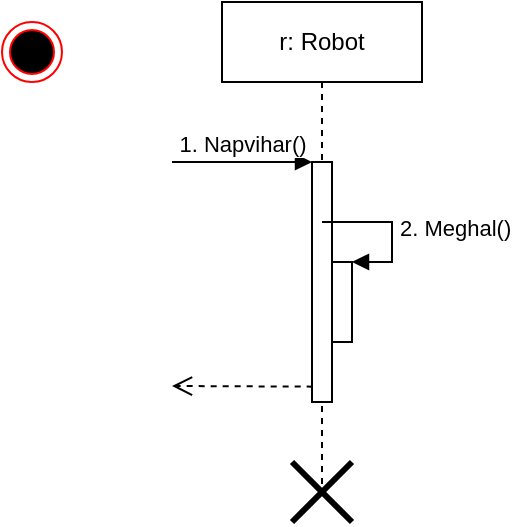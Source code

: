 <mxfile version="14.4.3" type="github">
  <diagram id="v22ASOxTObMwLH6DclTp" name="Page-1">
    <mxGraphModel dx="782" dy="437" grid="1" gridSize="10" guides="1" tooltips="1" connect="1" arrows="1" fold="1" page="1" pageScale="1" pageWidth="827" pageHeight="1169" math="0" shadow="0">
      <root>
        <mxCell id="0" />
        <mxCell id="1" parent="0" />
        <mxCell id="gtCH1WyCluP0KC6DHROR-1" value="r: Robot" style="shape=umlLifeline;perimeter=lifelinePerimeter;whiteSpace=wrap;html=1;container=1;collapsible=0;recursiveResize=0;outlineConnect=0;" vertex="1" parent="1">
          <mxGeometry x="150" y="20" width="100" height="250" as="geometry" />
        </mxCell>
        <mxCell id="gtCH1WyCluP0KC6DHROR-2" value="" style="html=1;points=[];perimeter=orthogonalPerimeter;" vertex="1" parent="gtCH1WyCluP0KC6DHROR-1">
          <mxGeometry x="45" y="80" width="10" height="120" as="geometry" />
        </mxCell>
        <mxCell id="gtCH1WyCluP0KC6DHROR-3" value="1. Napvihar()" style="html=1;verticalAlign=bottom;endArrow=block;entryX=0;entryY=0;" edge="1" parent="gtCH1WyCluP0KC6DHROR-1" target="gtCH1WyCluP0KC6DHROR-2">
          <mxGeometry relative="1" as="geometry">
            <mxPoint x="-25" y="80" as="sourcePoint" />
            <mxPoint as="offset" />
          </mxGeometry>
        </mxCell>
        <mxCell id="gtCH1WyCluP0KC6DHROR-4" value="" style="html=1;verticalAlign=bottom;endArrow=open;dashed=1;endSize=8;exitX=0.033;exitY=0.936;exitDx=0;exitDy=0;exitPerimeter=0;" edge="1" parent="gtCH1WyCluP0KC6DHROR-1" source="gtCH1WyCluP0KC6DHROR-2">
          <mxGeometry x="1" y="48" relative="1" as="geometry">
            <mxPoint x="-25" y="192" as="targetPoint" />
            <mxPoint x="-5" as="offset" />
          </mxGeometry>
        </mxCell>
        <mxCell id="gtCH1WyCluP0KC6DHROR-5" value="" style="html=1;points=[];perimeter=orthogonalPerimeter;" vertex="1" parent="gtCH1WyCluP0KC6DHROR-1">
          <mxGeometry x="55" y="130" width="10" height="40" as="geometry" />
        </mxCell>
        <mxCell id="gtCH1WyCluP0KC6DHROR-6" value="2. Meghal()" style="edgeStyle=orthogonalEdgeStyle;html=1;align=left;spacingLeft=2;endArrow=block;rounded=0;entryX=1;entryY=0;" edge="1" parent="gtCH1WyCluP0KC6DHROR-1" target="gtCH1WyCluP0KC6DHROR-5">
          <mxGeometry relative="1" as="geometry">
            <mxPoint x="50" y="110" as="sourcePoint" />
            <Array as="points">
              <mxPoint x="85" y="110" />
              <mxPoint x="85" y="130" />
            </Array>
          </mxGeometry>
        </mxCell>
        <mxCell id="gtCH1WyCluP0KC6DHROR-7" value="" style="shape=umlDestroy;whiteSpace=wrap;html=1;strokeWidth=3;" vertex="1" parent="gtCH1WyCluP0KC6DHROR-1">
          <mxGeometry x="35" y="230" width="30" height="30" as="geometry" />
        </mxCell>
        <mxCell id="gtCH1WyCluP0KC6DHROR-8" value="" style="ellipse;html=1;shape=endState;fillColor=#000000;strokeColor=#ff0000;" vertex="1" parent="1">
          <mxGeometry x="40" y="30" width="30" height="30" as="geometry" />
        </mxCell>
      </root>
    </mxGraphModel>
  </diagram>
</mxfile>
